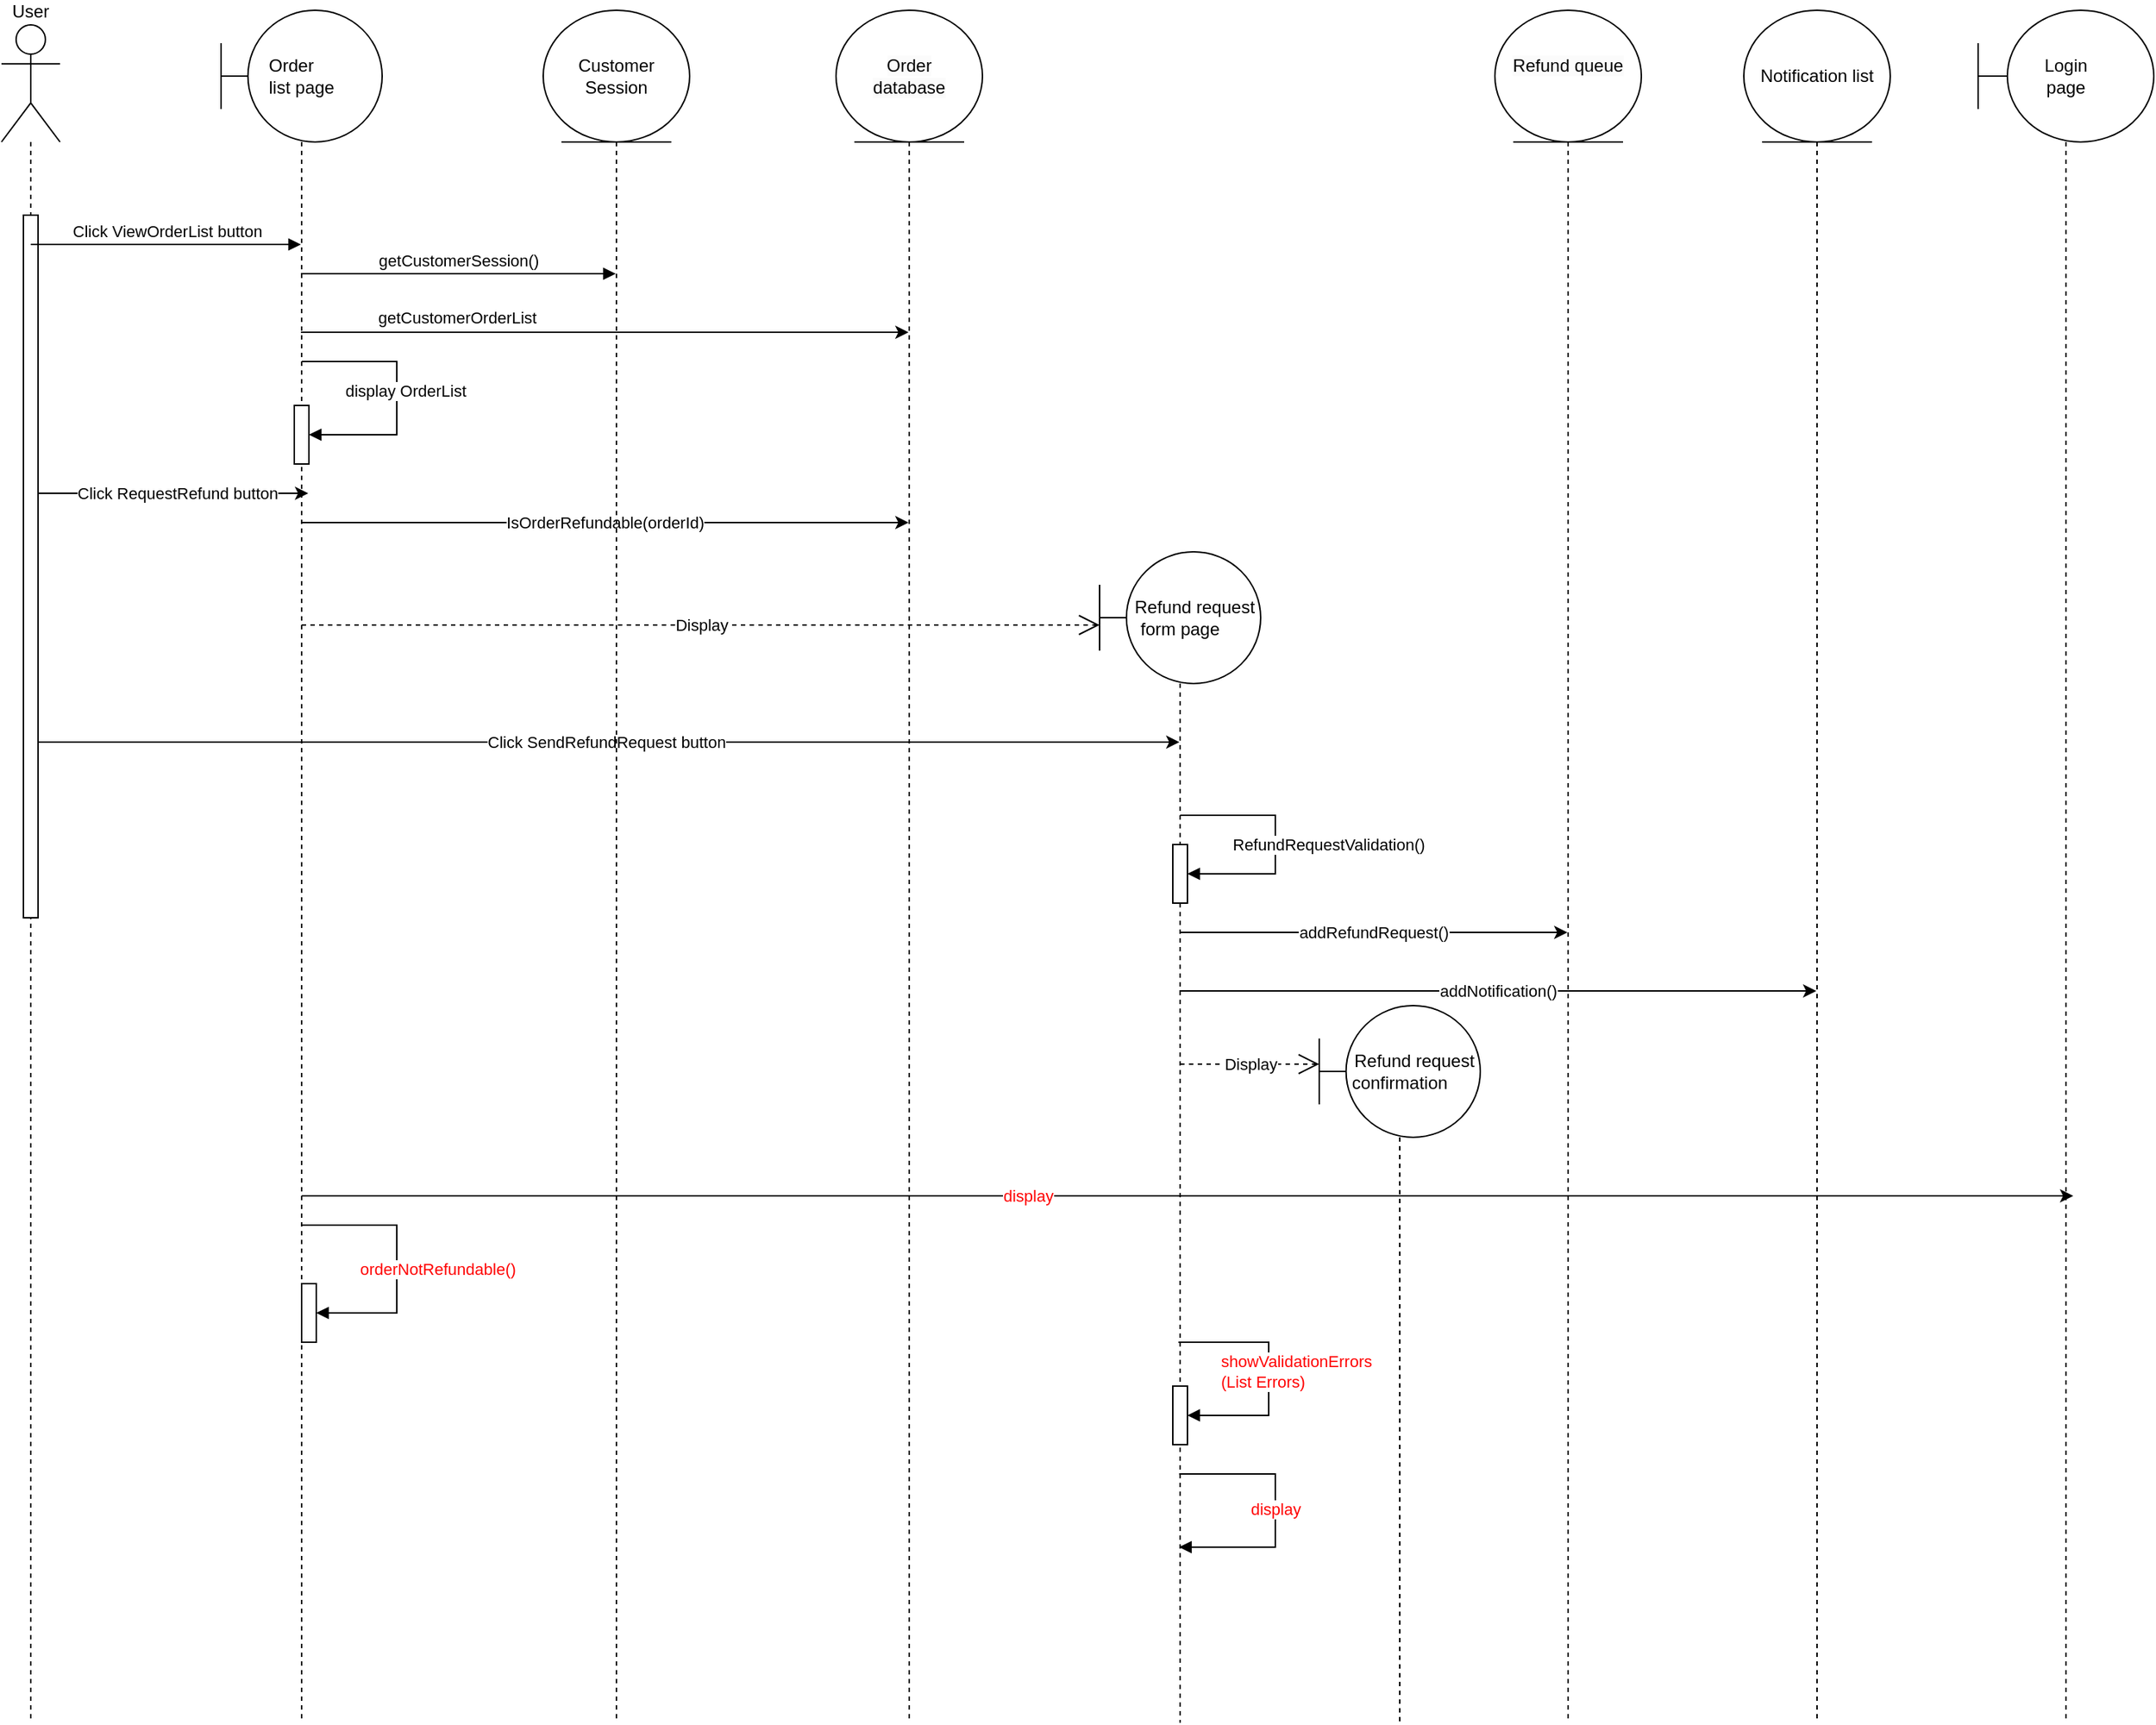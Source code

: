 <mxfile version="22.1.17" type="device">
  <diagram name="Page-1" id="2YBvvXClWsGukQMizWep">
    <mxGraphModel dx="1678" dy="893" grid="1" gridSize="10" guides="1" tooltips="1" connect="1" arrows="1" fold="1" page="1" pageScale="1" pageWidth="850" pageHeight="1100" math="0" shadow="0">
      <root>
        <mxCell id="0" />
        <mxCell id="1" parent="0" />
        <mxCell id="rbywA1dChLvXkL_ZyFbP-6" value="&lt;span style=&quot;color: rgb(0, 0, 0); font-family: Helvetica; font-size: 12px; font-style: normal; font-variant-ligatures: normal; font-variant-caps: normal; font-weight: 400; letter-spacing: normal; orphans: 2; text-align: center; text-indent: 0px; text-transform: none; widows: 2; word-spacing: 0px; -webkit-text-stroke-width: 0px; background-color: rgb(251, 251, 251); text-decoration-thickness: initial; text-decoration-style: initial; text-decoration-color: initial; float: none; display: inline !important;&quot;&gt;Order &lt;br&gt;database&lt;/span&gt;" style="shape=umlLifeline;perimeter=lifelinePerimeter;whiteSpace=wrap;html=1;container=1;dropTarget=0;collapsible=0;recursiveResize=0;outlineConnect=0;portConstraint=eastwest;newEdgeStyle={&quot;curved&quot;:0,&quot;rounded&quot;:0};participant=umlEntity;size=90;verticalAlign=middle;" parent="1" vertex="1">
          <mxGeometry x="650" y="70" width="100" height="1170" as="geometry" />
        </mxCell>
        <mxCell id="rbywA1dChLvXkL_ZyFbP-7" value="&#xa;&lt;span style=&quot;color: rgb(0, 0, 0); font-family: Helvetica; font-size: 12px; font-style: normal; font-variant-ligatures: normal; font-variant-caps: normal; font-weight: 400; letter-spacing: normal; orphans: 2; text-align: center; text-indent: 0px; text-transform: none; widows: 2; word-spacing: 0px; -webkit-text-stroke-width: 0px; background-color: rgb(251, 251, 251); text-decoration-thickness: initial; text-decoration-style: initial; text-decoration-color: initial; float: none; display: inline !important;&quot;&gt;Refund queue&lt;/span&gt;&#xa;&#xa;" style="shape=umlLifeline;perimeter=lifelinePerimeter;whiteSpace=wrap;html=1;container=1;dropTarget=0;collapsible=0;recursiveResize=0;outlineConnect=0;portConstraint=eastwest;newEdgeStyle={&quot;curved&quot;:0,&quot;rounded&quot;:0};participant=umlEntity;size=90;" parent="1" vertex="1">
          <mxGeometry x="1100" y="70" width="100" height="1170" as="geometry" />
        </mxCell>
        <mxCell id="80pUwGcCNaqL6Am-KwDp-12" value="IsOrderRefundable(orderId)" style="edgeStyle=orthogonalEdgeStyle;rounded=0;orthogonalLoop=1;jettySize=auto;html=1;curved=0;" edge="1" parent="1">
          <mxGeometry relative="1" as="geometry">
            <mxPoint x="284.5" y="420" as="sourcePoint" />
            <mxPoint x="699.5" y="420" as="targetPoint" />
          </mxGeometry>
        </mxCell>
        <mxCell id="80pUwGcCNaqL6Am-KwDp-13" value="getCustomerOrderList" style="edgeStyle=orthogonalEdgeStyle;rounded=0;orthogonalLoop=1;jettySize=auto;html=1;curved=0;" edge="1" parent="1">
          <mxGeometry x="-0.492" y="10" relative="1" as="geometry">
            <mxPoint x="284.5" y="290" as="sourcePoint" />
            <mxPoint x="699.5" y="290" as="targetPoint" />
            <mxPoint x="1" as="offset" />
          </mxGeometry>
        </mxCell>
        <mxCell id="80pUwGcCNaqL6Am-KwDp-15" value="Click SendRefundRequest button" style="rounded=0;orthogonalLoop=1;jettySize=auto;html=1;" edge="1" parent="1" source="rbywA1dChLvXkL_ZyFbP-12">
          <mxGeometry relative="1" as="geometry">
            <mxPoint x="284.5" y="530" as="sourcePoint" />
            <mxPoint x="884.5" y="570" as="targetPoint" />
          </mxGeometry>
        </mxCell>
        <mxCell id="80pUwGcCNaqL6Am-KwDp-29" value="display" style="rounded=0;orthogonalLoop=1;jettySize=auto;html=1;fontColor=#FF0000;" edge="1" parent="1" source="rbywA1dChLvXkL_ZyFbP-9">
          <mxGeometry x="-0.181" relative="1" as="geometry">
            <mxPoint x="290.004" y="880" as="sourcePoint" />
            <mxPoint x="1495.004" y="880" as="targetPoint" />
            <Array as="points" />
            <mxPoint as="offset" />
          </mxGeometry>
        </mxCell>
        <mxCell id="rbywA1dChLvXkL_ZyFbP-9" value="&lt;div style=&quot;text-align: justify;&quot;&gt;&lt;span style=&quot;background-color: initial;&quot;&gt;Order&amp;nbsp;&lt;/span&gt;&lt;/div&gt;&lt;div style=&quot;text-align: justify;&quot;&gt;&lt;span style=&quot;background-color: initial;&quot;&gt;list page&lt;/span&gt;&lt;/div&gt;" style="shape=umlLifeline;perimeter=lifelinePerimeter;whiteSpace=wrap;html=1;container=1;dropTarget=0;collapsible=0;recursiveResize=0;outlineConnect=0;portConstraint=eastwest;newEdgeStyle={&quot;curved&quot;:0,&quot;rounded&quot;:0};participant=umlBoundary;rounded=1;shadow=0;size=90;align=center;" parent="1" vertex="1">
          <mxGeometry x="230" y="70" width="110" height="1170" as="geometry" />
        </mxCell>
        <mxCell id="80pUwGcCNaqL6Am-KwDp-6" value="" style="html=1;points=[[0,0,0,0,5],[0,1,0,0,-5],[1,0,0,0,5],[1,1,0,0,-5]];perimeter=orthogonalPerimeter;outlineConnect=0;targetShapes=umlLifeline;portConstraint=eastwest;newEdgeStyle={&quot;curved&quot;:0,&quot;rounded&quot;:0};" vertex="1" parent="rbywA1dChLvXkL_ZyFbP-9">
          <mxGeometry x="50" y="270" width="10" height="40" as="geometry" />
        </mxCell>
        <mxCell id="80pUwGcCNaqL6Am-KwDp-7" value="display OrderList" style="html=1;align=left;spacingLeft=2;endArrow=block;rounded=0;edgeStyle=orthogonalEdgeStyle;curved=0;rounded=0;" edge="1" target="80pUwGcCNaqL6Am-KwDp-6" parent="rbywA1dChLvXkL_ZyFbP-9" source="rbywA1dChLvXkL_ZyFbP-9">
          <mxGeometry x="-0.709" y="-20" relative="1" as="geometry">
            <mxPoint x="60" y="250" as="sourcePoint" />
            <Array as="points">
              <mxPoint x="120" y="240" />
              <mxPoint x="120" y="290" />
            </Array>
            <mxPoint as="offset" />
          </mxGeometry>
        </mxCell>
        <mxCell id="80pUwGcCNaqL6Am-KwDp-30" value="" style="html=1;points=[[0,0,0,0,5],[0,1,0,0,-5],[1,0,0,0,5],[1,1,0,0,-5]];perimeter=orthogonalPerimeter;outlineConnect=0;targetShapes=umlLifeline;portConstraint=eastwest;newEdgeStyle={&quot;curved&quot;:0,&quot;rounded&quot;:0};" vertex="1" parent="rbywA1dChLvXkL_ZyFbP-9">
          <mxGeometry x="55" y="870" width="10" height="40" as="geometry" />
        </mxCell>
        <mxCell id="80pUwGcCNaqL6Am-KwDp-31" value="orderNotRefundable()" style="html=1;align=left;spacingLeft=2;endArrow=block;rounded=0;edgeStyle=orthogonalEdgeStyle;curved=0;rounded=0;fontColor=#FF0000;" edge="1" target="80pUwGcCNaqL6Am-KwDp-30" parent="rbywA1dChLvXkL_ZyFbP-9" source="rbywA1dChLvXkL_ZyFbP-9">
          <mxGeometry x="0.723" y="-30" relative="1" as="geometry">
            <mxPoint x="60" y="850" as="sourcePoint" />
            <Array as="points">
              <mxPoint x="120" y="830" />
              <mxPoint x="120" y="890" />
            </Array>
            <mxPoint x="1" as="offset" />
          </mxGeometry>
        </mxCell>
        <mxCell id="rbywA1dChLvXkL_ZyFbP-12" value="User" style="shape=umlLifeline;perimeter=lifelinePerimeter;whiteSpace=wrap;html=1;container=1;dropTarget=0;collapsible=0;recursiveResize=0;outlineConnect=0;portConstraint=eastwest;newEdgeStyle={&quot;curved&quot;:0,&quot;rounded&quot;:0};participant=umlActor;size=80;verticalAlign=bottom;horizontal=1;labelPosition=center;verticalLabelPosition=top;align=center;" parent="1" vertex="1">
          <mxGeometry x="80" y="80" width="40" height="1160" as="geometry" />
        </mxCell>
        <mxCell id="YLuV3ryGXHjI2vcNqIGI-5" value="" style="html=1;points=[[0,0,0,0,5],[0,1,0,0,-5],[1,0,0,0,5],[1,1,0,0,-5]];perimeter=orthogonalPerimeter;outlineConnect=0;targetShapes=umlLifeline;portConstraint=eastwest;newEdgeStyle={&quot;curved&quot;:0,&quot;rounded&quot;:0};" parent="rbywA1dChLvXkL_ZyFbP-12" vertex="1">
          <mxGeometry x="15" y="130" width="10" height="480" as="geometry" />
        </mxCell>
        <mxCell id="80pUwGcCNaqL6Am-KwDp-25" value="addRefundRequest()" style="rounded=0;orthogonalLoop=1;jettySize=auto;html=1;" edge="1" parent="1" target="rbywA1dChLvXkL_ZyFbP-7">
          <mxGeometry relative="1" as="geometry">
            <mxPoint x="884.5" y="700" as="sourcePoint" />
            <mxPoint x="1209.5" y="700" as="targetPoint" />
          </mxGeometry>
        </mxCell>
        <mxCell id="80pUwGcCNaqL6Am-KwDp-26" value="addNotification()" style="rounded=0;orthogonalLoop=1;jettySize=auto;html=1;" edge="1" parent="1" target="YLuV3ryGXHjI2vcNqIGI-3">
          <mxGeometry relative="1" as="geometry">
            <mxPoint x="884.5" y="740" as="sourcePoint" />
            <mxPoint x="1359.5" y="740" as="targetPoint" />
          </mxGeometry>
        </mxCell>
        <mxCell id="rbywA1dChLvXkL_ZyFbP-19" value="&lt;div style=&quot;&quot;&gt;&amp;nbsp; &amp;nbsp; &amp;nbsp; Refund request form page&lt;/div&gt;" style="shape=umlLifeline;perimeter=lifelinePerimeter;whiteSpace=wrap;html=1;container=1;dropTarget=0;collapsible=0;recursiveResize=0;outlineConnect=0;portConstraint=eastwest;newEdgeStyle={&quot;curved&quot;:0,&quot;rounded&quot;:0};participant=umlBoundary;rounded=1;shadow=0;size=90;align=center;" parent="1" vertex="1">
          <mxGeometry x="830" y="440" width="110" height="800" as="geometry" />
        </mxCell>
        <mxCell id="80pUwGcCNaqL6Am-KwDp-17" value="" style="html=1;points=[[0,0,0,0,5],[0,1,0,0,-5],[1,0,0,0,5],[1,1,0,0,-5]];perimeter=orthogonalPerimeter;outlineConnect=0;targetShapes=umlLifeline;portConstraint=eastwest;newEdgeStyle={&quot;curved&quot;:0,&quot;rounded&quot;:0};" vertex="1" parent="rbywA1dChLvXkL_ZyFbP-19">
          <mxGeometry x="50" y="200" width="10" height="40" as="geometry" />
        </mxCell>
        <mxCell id="80pUwGcCNaqL6Am-KwDp-18" value="RefundRequestValidation()" style="html=1;align=left;spacingLeft=2;endArrow=block;rounded=0;edgeStyle=orthogonalEdgeStyle;curved=0;rounded=0;" edge="1" target="80pUwGcCNaqL6Am-KwDp-17" parent="rbywA1dChLvXkL_ZyFbP-19" source="rbywA1dChLvXkL_ZyFbP-19">
          <mxGeometry x="0.689" y="-20" relative="1" as="geometry">
            <mxPoint x="60" y="180" as="sourcePoint" />
            <Array as="points">
              <mxPoint x="120" y="180" />
              <mxPoint x="120" y="220" />
            </Array>
            <mxPoint x="1" as="offset" />
          </mxGeometry>
        </mxCell>
        <mxCell id="80pUwGcCNaqL6Am-KwDp-32" value="" style="html=1;points=[[0,0,0,0,5],[0,1,0,0,-5],[1,0,0,0,5],[1,1,0,0,-5]];perimeter=orthogonalPerimeter;outlineConnect=0;targetShapes=umlLifeline;portConstraint=eastwest;newEdgeStyle={&quot;curved&quot;:0,&quot;rounded&quot;:0};" vertex="1" parent="rbywA1dChLvXkL_ZyFbP-19">
          <mxGeometry x="50" y="569.94" width="10" height="40" as="geometry" />
        </mxCell>
        <mxCell id="80pUwGcCNaqL6Am-KwDp-33" value="showValidationErrors&lt;br&gt;(List Errors)" style="html=1;align=left;spacingLeft=2;endArrow=block;rounded=0;edgeStyle=orthogonalEdgeStyle;curved=0;rounded=0;fontColor=#FF0000;" edge="1" target="80pUwGcCNaqL6Am-KwDp-32" parent="rbywA1dChLvXkL_ZyFbP-19">
          <mxGeometry x="-0.695" y="-20" relative="1" as="geometry">
            <mxPoint x="53.824" y="539.999" as="sourcePoint" />
            <Array as="points">
              <mxPoint x="115.5" y="539.94" />
              <mxPoint x="115.5" y="589.94" />
            </Array>
            <mxPoint as="offset" />
          </mxGeometry>
        </mxCell>
        <mxCell id="YLuV3ryGXHjI2vcNqIGI-1" value="&lt;div style=&quot;&quot;&gt;&amp;nbsp; &amp;nbsp; &amp;nbsp; Refund request confirmation&lt;/div&gt;" style="shape=umlLifeline;perimeter=lifelinePerimeter;whiteSpace=wrap;html=1;container=1;dropTarget=0;collapsible=0;recursiveResize=0;outlineConnect=0;portConstraint=eastwest;newEdgeStyle={&quot;curved&quot;:0,&quot;rounded&quot;:0};participant=umlBoundary;rounded=1;shadow=0;size=90;align=center;" parent="1" vertex="1">
          <mxGeometry x="980" y="750" width="110" height="490" as="geometry" />
        </mxCell>
        <mxCell id="YLuV3ryGXHjI2vcNqIGI-3" value="Notification list" style="shape=umlLifeline;perimeter=lifelinePerimeter;whiteSpace=wrap;html=1;container=1;dropTarget=0;collapsible=0;recursiveResize=0;outlineConnect=0;portConstraint=eastwest;newEdgeStyle={&quot;curved&quot;:0,&quot;rounded&quot;:0};participant=umlEntity;size=90;" parent="1" vertex="1">
          <mxGeometry x="1270" y="70" width="100" height="1170" as="geometry" />
        </mxCell>
        <mxCell id="80pUwGcCNaqL6Am-KwDp-2" value="Customer Session" style="shape=umlLifeline;perimeter=lifelinePerimeter;whiteSpace=wrap;html=1;container=1;dropTarget=0;collapsible=0;recursiveResize=0;outlineConnect=0;portConstraint=eastwest;newEdgeStyle={&quot;curved&quot;:0,&quot;rounded&quot;:0};participant=umlEntity;size=90;" vertex="1" parent="1">
          <mxGeometry x="450" y="70" width="100" height="1170" as="geometry" />
        </mxCell>
        <mxCell id="80pUwGcCNaqL6Am-KwDp-4" value="Click ViewOrderList button" style="html=1;verticalAlign=bottom;endArrow=block;curved=0;rounded=0;" edge="1" parent="1" source="rbywA1dChLvXkL_ZyFbP-12" target="rbywA1dChLvXkL_ZyFbP-9">
          <mxGeometry width="80" relative="1" as="geometry">
            <mxPoint x="130" y="240" as="sourcePoint" />
            <mxPoint x="210" y="240" as="targetPoint" />
            <Array as="points">
              <mxPoint x="130" y="230" />
              <mxPoint x="180" y="230" />
            </Array>
          </mxGeometry>
        </mxCell>
        <mxCell id="80pUwGcCNaqL6Am-KwDp-8" value="getCustomerSession()" style="html=1;verticalAlign=bottom;endArrow=block;curved=0;rounded=0;" edge="1" parent="1">
          <mxGeometry width="80" relative="1" as="geometry">
            <mxPoint x="284.5" y="250" as="sourcePoint" />
            <mxPoint x="499.5" y="250" as="targetPoint" />
          </mxGeometry>
        </mxCell>
        <mxCell id="80pUwGcCNaqL6Am-KwDp-10" value="Click RequestRefund button" style="rounded=0;orthogonalLoop=1;jettySize=auto;html=1;" edge="1" parent="1">
          <mxGeometry x="0.03" relative="1" as="geometry">
            <mxPoint x="105" y="400" as="sourcePoint" />
            <mxPoint x="289.5" y="400" as="targetPoint" />
            <Array as="points">
              <mxPoint x="110" y="400" />
            </Array>
            <mxPoint as="offset" />
          </mxGeometry>
        </mxCell>
        <mxCell id="80pUwGcCNaqL6Am-KwDp-16" value="Display" style="endArrow=open;endSize=12;dashed=1;html=1;rounded=0;" edge="1" parent="1" source="rbywA1dChLvXkL_ZyFbP-9">
          <mxGeometry width="160" relative="1" as="geometry">
            <mxPoint x="670" y="490" as="sourcePoint" />
            <mxPoint x="830" y="490" as="targetPoint" />
          </mxGeometry>
        </mxCell>
        <mxCell id="80pUwGcCNaqL6Am-KwDp-24" value="Display" style="endArrow=open;endSize=12;dashed=1;html=1;rounded=0;" edge="1" parent="1" source="rbywA1dChLvXkL_ZyFbP-19">
          <mxGeometry width="160" relative="1" as="geometry">
            <mxPoint x="844.5" y="790" as="sourcePoint" />
            <mxPoint x="980" y="790" as="targetPoint" />
          </mxGeometry>
        </mxCell>
        <mxCell id="80pUwGcCNaqL6Am-KwDp-28" value="Login &lt;br&gt;page" style="shape=umlLifeline;perimeter=lifelinePerimeter;whiteSpace=wrap;html=1;container=1;dropTarget=0;collapsible=0;recursiveResize=0;outlineConnect=0;portConstraint=eastwest;newEdgeStyle={&quot;curved&quot;:0,&quot;rounded&quot;:0};participant=umlBoundary;size=90;" vertex="1" parent="1">
          <mxGeometry x="1430" y="70" width="120" height="1170" as="geometry" />
        </mxCell>
        <mxCell id="80pUwGcCNaqL6Am-KwDp-34" value="display" style="html=1;verticalAlign=bottom;endArrow=block;rounded=0;edgeStyle=orthogonalEdgeStyle;fontColor=#FF0000;" edge="1" parent="1">
          <mxGeometry x="0.092" width="80" relative="1" as="geometry">
            <mxPoint x="884.324" y="1069.999" as="sourcePoint" />
            <mxPoint x="884.324" y="1119.999" as="targetPoint" />
            <Array as="points">
              <mxPoint x="950" y="1069.94" />
              <mxPoint x="950" y="1119.94" />
            </Array>
            <mxPoint as="offset" />
          </mxGeometry>
        </mxCell>
      </root>
    </mxGraphModel>
  </diagram>
</mxfile>
